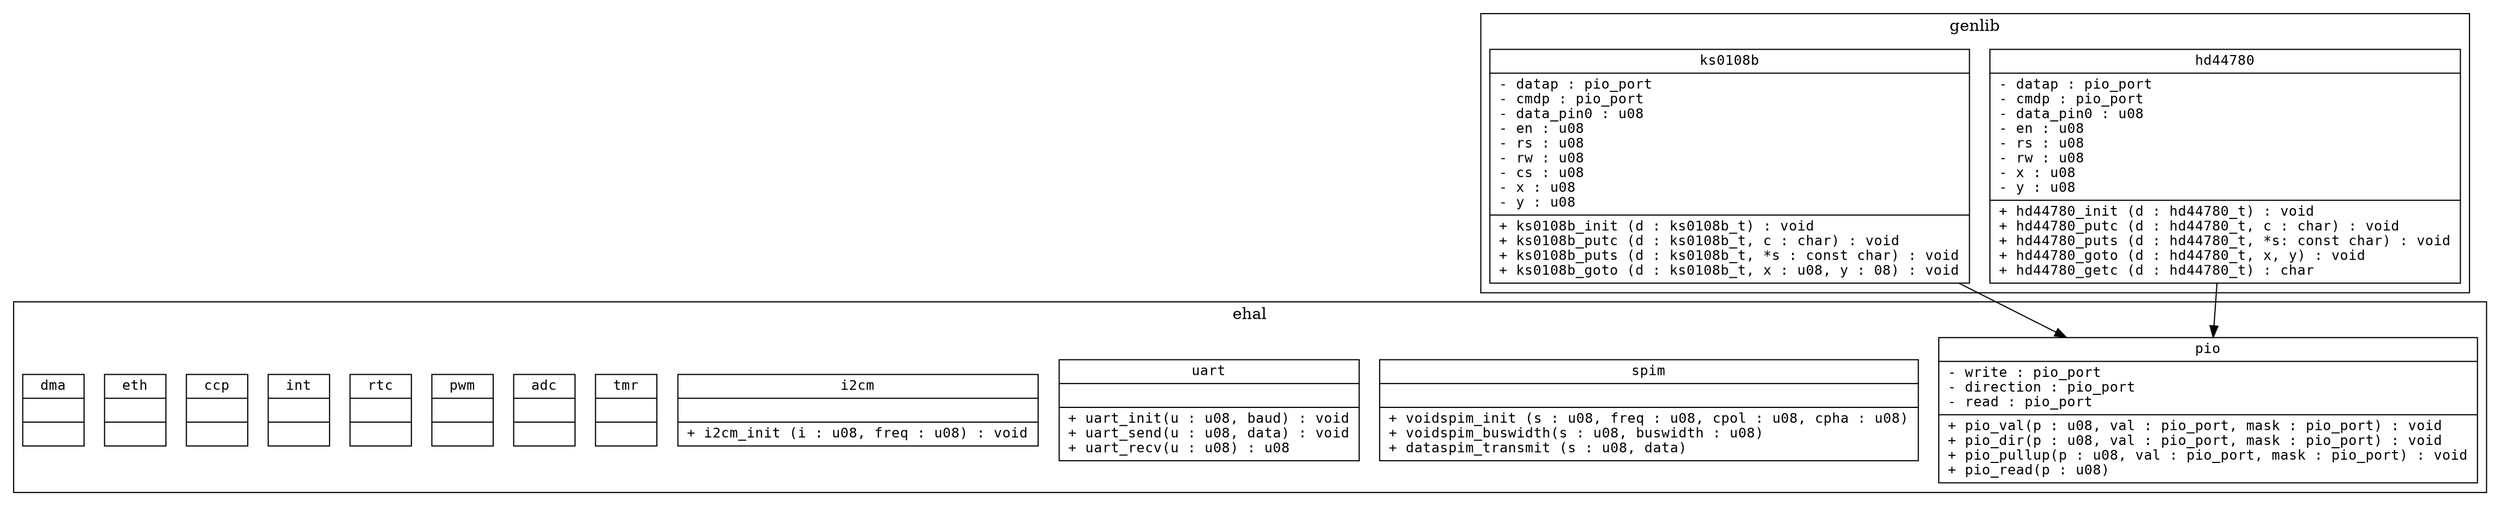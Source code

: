 digraph G {
	node [	fontname = "Bitstream Vera Sans Mono"
		shape = "record"
		fontsize = 12 ]
        edge [	fontname = "Bitstream Vera Sans Mono"
		fontsize = 8 ]

/*------------------------------------------------------------------------*/
	subgraph cluster_ehal {
		label="ehal";
		pio [ label="{\
pio\
|\
- write : pio_port\l\
- direction : pio_port\l\
- read : pio_port\l\
|\
+ pio_val	(p : u08, val : pio_port, mask : pio_port) : void\l\
+ pio_dir	(p : u08, val : pio_port, mask : pio_port) : void\l\
+ pio_pullup	(p : u08, val : pio_port, mask : pio_port) : void\l\
+ pio_read	(p : u08)\l\
}" ]
		spim [ label="{\
spim\
|\
|\
+ void	spim_init (s : u08, freq : u08, cpol : u08, cpha : u08)\l\
+ void	spim_buswidth(s : u08, buswidth : u08)\l\
+ data	spim_transmit (s : u08, data)\l\
}" ]
		uart [ label="{\
uart\
||\
+ uart_init	(u : u08, baud) : void\l\
+ uart_send	(u : u08, data) : void\l\
+ uart_recv	(u : u08) : u08\l\
}" ]
		i2cm [ label="{\
i2cm\
||\
+ i2cm_init (i : u08, freq : u08) : void\
}" ]
		tmr [ label="{\
tmr\
||\
}" ]
		adc [ label="{\
adc\
||\
}" ]
		pwm [ label="{\
pwm\
||\
}" ]
		rtc [ label="{\
rtc\
||\
}" ]
		int [ label="{\
int\
||\
}" ]
		ccp [ label="{\
ccp\
||\
}" ]
		eth [ label="{\
eth\
||\
}" ]
		dma [ label="{\
dma\
||\
}" ]
	}
/*------------------------------------------------------------------------*/
	subgraph cluster_genlib {
		label="genlib";

		hd44780 [ label="{\
hd44780\
|\
- datap : pio_port\l\
- cmdp : pio_port\l\
- data_pin0 : u08\l\
- en : u08\l\
- rs : u08\l\
- rw : u08\l\
- x : u08\l\
- y : u08\l\
|\
+ hd44780_init (d : hd44780_t) : void\l\
+ hd44780_putc (d : hd44780_t, c : char) : void\l\
+ hd44780_puts (d : hd44780_t, *s: const char) : void\l\
+ hd44780_goto (d : hd44780_t, x, y) : void\l\
+ hd44780_getc (d : hd44780_t) : char\l\
}" ]
		ks0108b [ label="{\
ks0108b\
|\
- datap : pio_port\l\
- cmdp : pio_port\l\
- data_pin0 : u08\l\
- en : u08\l\
- rs : u08\l\
- rw : u08\l\
- cs : u08\l\
- x : u08\l\
- y : u08\l\
|\
+ ks0108b_init (d : ks0108b_t) : void\l\
+ ks0108b_putc (d : ks0108b_t, c : char) : void\l\
+ ks0108b_puts (d : ks0108b_t, *s : const char) : void\l\
+ ks0108b_goto (d : ks0108b_t, x : u08, y : 08) : void\l\
}" ]
		hd44780 -> pio;
		ks0108b -> pio;
	}
}
